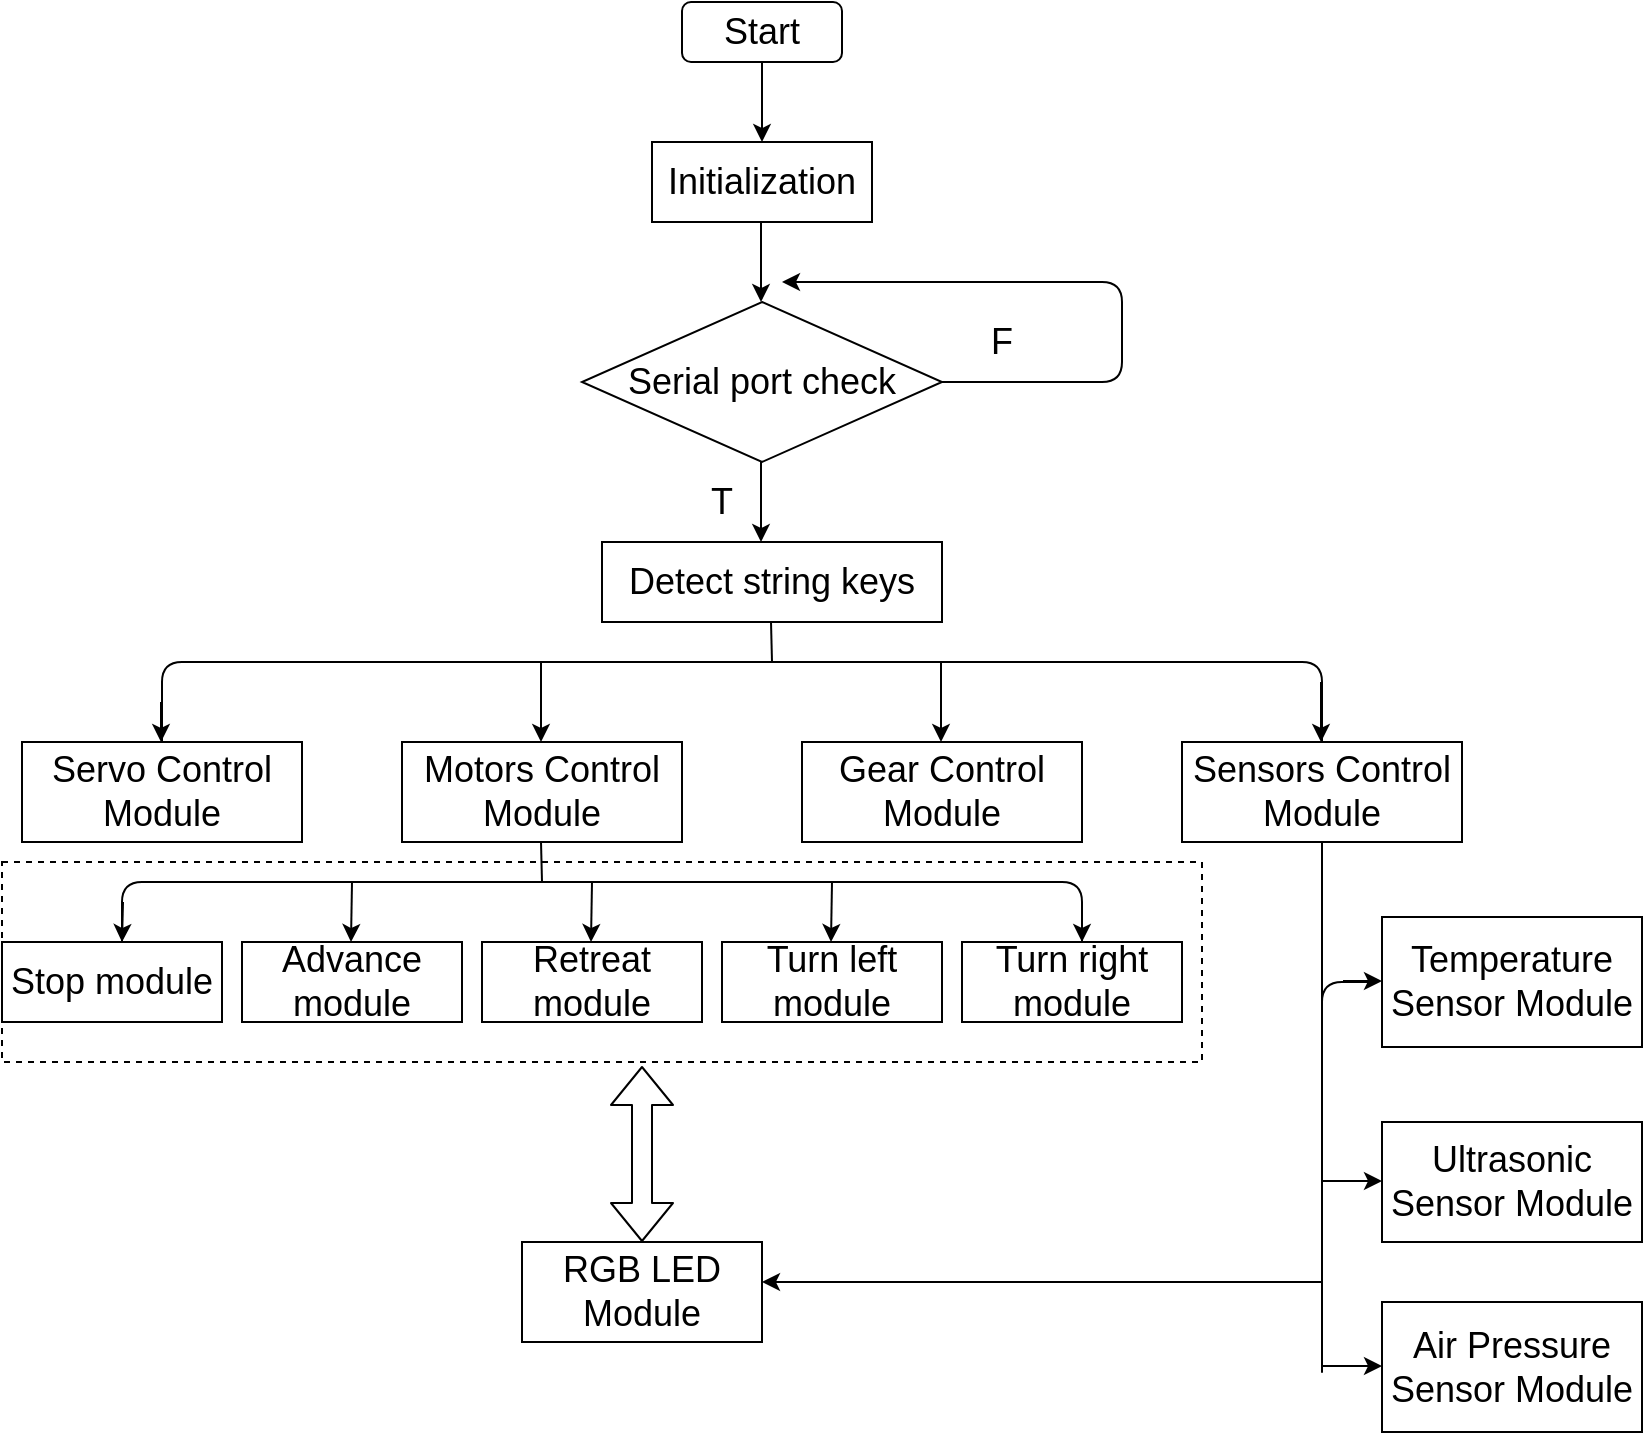 <mxfile version="14.5.10" type="github" pages="3">
  <diagram id="6kjMb8roktwZyk6-E--L" name="Arduino1">
    <mxGraphModel dx="1038" dy="548" grid="1" gridSize="10" guides="1" tooltips="1" connect="1" arrows="1" fold="1" page="1" pageScale="1" pageWidth="827" pageHeight="1169" math="0" shadow="0">
      <root>
        <mxCell id="0" />
        <mxCell id="1" parent="0" />
        <mxCell id="A8p26EcrR63aRMMNaDDZ-66" value="" style="rounded=0;whiteSpace=wrap;html=1;dashed=1;backgroundOutline=0;" parent="1" vertex="1">
          <mxGeometry y="510" width="600" height="100" as="geometry" />
        </mxCell>
        <mxCell id="A8p26EcrR63aRMMNaDDZ-1" value="&lt;font style=&quot;font-size: 18px&quot;&gt;Start&lt;/font&gt;" style="rounded=1;whiteSpace=wrap;html=1;" parent="1" vertex="1">
          <mxGeometry x="340" y="80" width="80" height="30" as="geometry" />
        </mxCell>
        <mxCell id="A8p26EcrR63aRMMNaDDZ-2" value="" style="endArrow=classic;html=1;exitX=0.5;exitY=1;exitDx=0;exitDy=0;" parent="1" source="A8p26EcrR63aRMMNaDDZ-1" edge="1">
          <mxGeometry width="50" height="50" relative="1" as="geometry">
            <mxPoint x="379.5" y="120" as="sourcePoint" />
            <mxPoint x="380" y="150" as="targetPoint" />
          </mxGeometry>
        </mxCell>
        <mxCell id="A8p26EcrR63aRMMNaDDZ-3" value="&lt;font style=&quot;font-size: 18px&quot;&gt;Initialization&lt;/font&gt;" style="rounded=0;whiteSpace=wrap;html=1;" parent="1" vertex="1">
          <mxGeometry x="325" y="150" width="110" height="40" as="geometry" />
        </mxCell>
        <mxCell id="A8p26EcrR63aRMMNaDDZ-6" value="" style="endArrow=classic;html=1;exitX=0.5;exitY=1;exitDx=0;exitDy=0;" parent="1" edge="1">
          <mxGeometry width="50" height="50" relative="1" as="geometry">
            <mxPoint x="379.5" y="190" as="sourcePoint" />
            <mxPoint x="379.5" y="230" as="targetPoint" />
          </mxGeometry>
        </mxCell>
        <mxCell id="A8p26EcrR63aRMMNaDDZ-8" value="&lt;span style=&quot;font-size: 18px&quot;&gt;Serial port check&lt;/span&gt;" style="rhombus;whiteSpace=wrap;html=1;" parent="1" vertex="1">
          <mxGeometry x="290" y="230" width="180" height="80" as="geometry" />
        </mxCell>
        <mxCell id="A8p26EcrR63aRMMNaDDZ-13" value="" style="endArrow=classic;html=1;exitX=0.5;exitY=1;exitDx=0;exitDy=0;" parent="1" edge="1">
          <mxGeometry width="50" height="50" relative="1" as="geometry">
            <mxPoint x="379.5" y="310" as="sourcePoint" />
            <mxPoint x="379.5" y="350" as="targetPoint" />
          </mxGeometry>
        </mxCell>
        <mxCell id="A8p26EcrR63aRMMNaDDZ-15" value="&lt;font style=&quot;font-size: 18px&quot;&gt;T&lt;/font&gt;" style="text;html=1;strokeColor=none;fillColor=none;align=center;verticalAlign=middle;whiteSpace=wrap;rounded=0;" parent="1" vertex="1">
          <mxGeometry x="340" y="320" width="40" height="20" as="geometry" />
        </mxCell>
        <mxCell id="A8p26EcrR63aRMMNaDDZ-17" value="" style="endArrow=none;html=1;" parent="1" edge="1">
          <mxGeometry width="50" height="50" relative="1" as="geometry">
            <mxPoint x="470" y="270" as="sourcePoint" />
            <mxPoint x="530" y="220" as="targetPoint" />
            <Array as="points">
              <mxPoint x="560" y="270" />
              <mxPoint x="560" y="220" />
            </Array>
          </mxGeometry>
        </mxCell>
        <mxCell id="A8p26EcrR63aRMMNaDDZ-18" value="" style="endArrow=classic;html=1;" parent="1" edge="1">
          <mxGeometry width="50" height="50" relative="1" as="geometry">
            <mxPoint x="540" y="220" as="sourcePoint" />
            <mxPoint x="390" y="220" as="targetPoint" />
          </mxGeometry>
        </mxCell>
        <mxCell id="A8p26EcrR63aRMMNaDDZ-20" value="&lt;font style=&quot;font-size: 18px&quot;&gt;F&lt;/font&gt;" style="text;html=1;strokeColor=none;fillColor=none;align=center;verticalAlign=middle;whiteSpace=wrap;rounded=0;" parent="1" vertex="1">
          <mxGeometry x="480" y="240" width="40" height="20" as="geometry" />
        </mxCell>
        <mxCell id="A8p26EcrR63aRMMNaDDZ-21" value="&lt;font style=&quot;font-size: 18px&quot;&gt;Detect string keys&lt;/font&gt;" style="rounded=0;whiteSpace=wrap;html=1;" parent="1" vertex="1">
          <mxGeometry x="300" y="350" width="170" height="40" as="geometry" />
        </mxCell>
        <mxCell id="A8p26EcrR63aRMMNaDDZ-24" value="&lt;font style=&quot;font-size: 18px&quot;&gt;Gear Control Module&lt;/font&gt;" style="rounded=0;whiteSpace=wrap;html=1;" parent="1" vertex="1">
          <mxGeometry x="400" y="450" width="140" height="50" as="geometry" />
        </mxCell>
        <mxCell id="A8p26EcrR63aRMMNaDDZ-25" value="" style="endArrow=none;html=1;" parent="1" edge="1">
          <mxGeometry width="50" height="50" relative="1" as="geometry">
            <mxPoint x="390" y="410" as="sourcePoint" />
            <mxPoint x="80" y="450" as="targetPoint" />
            <Array as="points">
              <mxPoint x="120" y="410" />
              <mxPoint x="80" y="410" />
              <mxPoint x="80" y="430" />
            </Array>
          </mxGeometry>
        </mxCell>
        <mxCell id="A8p26EcrR63aRMMNaDDZ-26" value="" style="endArrow=classic;html=1;" parent="1" edge="1">
          <mxGeometry width="50" height="50" relative="1" as="geometry">
            <mxPoint x="79.5" y="430" as="sourcePoint" />
            <mxPoint x="79.5" y="450" as="targetPoint" />
          </mxGeometry>
        </mxCell>
        <mxCell id="A8p26EcrR63aRMMNaDDZ-27" value="&lt;span style=&quot;font-size: 18px&quot;&gt;Motors Control Module&lt;/span&gt;" style="rounded=0;whiteSpace=wrap;html=1;" parent="1" vertex="1">
          <mxGeometry x="200" y="450" width="140" height="50" as="geometry" />
        </mxCell>
        <mxCell id="A8p26EcrR63aRMMNaDDZ-28" value="" style="endArrow=classic;html=1;entryX=0.5;entryY=0;entryDx=0;entryDy=0;" parent="1" edge="1">
          <mxGeometry width="50" height="50" relative="1" as="geometry">
            <mxPoint x="269.5" y="410" as="sourcePoint" />
            <mxPoint x="269.5" y="450" as="targetPoint" />
          </mxGeometry>
        </mxCell>
        <mxCell id="A8p26EcrR63aRMMNaDDZ-29" value="&lt;font style=&quot;font-size: 18px&quot;&gt;Servo Control Module&lt;/font&gt;" style="rounded=0;whiteSpace=wrap;html=1;" parent="1" vertex="1">
          <mxGeometry x="10" y="450" width="140" height="50" as="geometry" />
        </mxCell>
        <mxCell id="A8p26EcrR63aRMMNaDDZ-30" value="" style="endArrow=none;html=1;" parent="1" edge="1">
          <mxGeometry width="50" height="50" relative="1" as="geometry">
            <mxPoint x="370" y="410" as="sourcePoint" />
            <mxPoint x="660" y="450" as="targetPoint" />
            <Array as="points">
              <mxPoint x="660" y="410" />
              <mxPoint x="660" y="430" />
            </Array>
          </mxGeometry>
        </mxCell>
        <mxCell id="A8p26EcrR63aRMMNaDDZ-31" value="" style="endArrow=classic;html=1;entryX=0.5;entryY=0;entryDx=0;entryDy=0;" parent="1" edge="1">
          <mxGeometry width="50" height="50" relative="1" as="geometry">
            <mxPoint x="659.5" y="420" as="sourcePoint" />
            <mxPoint x="659.5" y="450" as="targetPoint" />
          </mxGeometry>
        </mxCell>
        <mxCell id="A8p26EcrR63aRMMNaDDZ-32" value="&lt;font style=&quot;font-size: 18px&quot;&gt;Sensors Control Module&lt;/font&gt;" style="rounded=0;whiteSpace=wrap;html=1;" parent="1" vertex="1">
          <mxGeometry x="590" y="450" width="140" height="50" as="geometry" />
        </mxCell>
        <mxCell id="A8p26EcrR63aRMMNaDDZ-33" value="" style="endArrow=none;html=1;" parent="1" edge="1">
          <mxGeometry width="50" height="50" relative="1" as="geometry">
            <mxPoint x="385" y="410" as="sourcePoint" />
            <mxPoint x="384.5" y="390" as="targetPoint" />
          </mxGeometry>
        </mxCell>
        <mxCell id="A8p26EcrR63aRMMNaDDZ-34" value="" style="endArrow=classic;html=1;entryX=0.5;entryY=0;entryDx=0;entryDy=0;" parent="1" edge="1">
          <mxGeometry width="50" height="50" relative="1" as="geometry">
            <mxPoint x="469.5" y="410" as="sourcePoint" />
            <mxPoint x="469.5" y="450" as="targetPoint" />
          </mxGeometry>
        </mxCell>
        <mxCell id="A8p26EcrR63aRMMNaDDZ-37" value="" style="endArrow=none;html=1;" parent="1" edge="1">
          <mxGeometry width="50" height="50" relative="1" as="geometry">
            <mxPoint x="270" y="520" as="sourcePoint" />
            <mxPoint x="60" y="550" as="targetPoint" />
            <Array as="points">
              <mxPoint x="100" y="520" />
              <mxPoint x="60" y="520" />
              <mxPoint x="60" y="540" />
            </Array>
          </mxGeometry>
        </mxCell>
        <mxCell id="A8p26EcrR63aRMMNaDDZ-39" value="" style="endArrow=none;html=1;" parent="1" edge="1">
          <mxGeometry width="50" height="50" relative="1" as="geometry">
            <mxPoint x="270" y="520" as="sourcePoint" />
            <mxPoint x="269.5" y="500" as="targetPoint" />
          </mxGeometry>
        </mxCell>
        <mxCell id="A8p26EcrR63aRMMNaDDZ-40" value="&lt;span style=&quot;font-size: 18px&quot;&gt;Stop module&lt;/span&gt;" style="rounded=0;whiteSpace=wrap;html=1;" parent="1" vertex="1">
          <mxGeometry y="550" width="110" height="40" as="geometry" />
        </mxCell>
        <mxCell id="A8p26EcrR63aRMMNaDDZ-41" value="" style="endArrow=classic;html=1;entryX=0.5;entryY=0;entryDx=0;entryDy=0;" parent="1" edge="1">
          <mxGeometry width="50" height="50" relative="1" as="geometry">
            <mxPoint x="60.5" y="530" as="sourcePoint" />
            <mxPoint x="60" y="550" as="targetPoint" />
          </mxGeometry>
        </mxCell>
        <mxCell id="A8p26EcrR63aRMMNaDDZ-42" value="&lt;span style=&quot;font-size: 18px&quot;&gt;Advance module&lt;/span&gt;" style="rounded=0;whiteSpace=wrap;html=1;" parent="1" vertex="1">
          <mxGeometry x="120" y="550" width="110" height="40" as="geometry" />
        </mxCell>
        <mxCell id="A8p26EcrR63aRMMNaDDZ-43" value="&lt;span style=&quot;font-size: 18px&quot;&gt;Retreat module&lt;/span&gt;" style="rounded=0;whiteSpace=wrap;html=1;" parent="1" vertex="1">
          <mxGeometry x="240" y="550" width="110" height="40" as="geometry" />
        </mxCell>
        <mxCell id="A8p26EcrR63aRMMNaDDZ-45" value="&lt;span style=&quot;font-size: 18px&quot;&gt;Turn left module&lt;/span&gt;" style="rounded=0;whiteSpace=wrap;html=1;" parent="1" vertex="1">
          <mxGeometry x="360" y="550" width="110" height="40" as="geometry" />
        </mxCell>
        <mxCell id="A8p26EcrR63aRMMNaDDZ-46" value="&lt;span style=&quot;font-size: 18px&quot;&gt;Turn right module&lt;/span&gt;" style="rounded=0;whiteSpace=wrap;html=1;" parent="1" vertex="1">
          <mxGeometry x="480" y="550" width="110" height="40" as="geometry" />
        </mxCell>
        <mxCell id="A8p26EcrR63aRMMNaDDZ-47" value="" style="endArrow=classic;html=1;entryX=0.5;entryY=0;entryDx=0;entryDy=0;" parent="1" edge="1">
          <mxGeometry width="50" height="50" relative="1" as="geometry">
            <mxPoint x="175" y="520" as="sourcePoint" />
            <mxPoint x="174.5" y="550" as="targetPoint" />
          </mxGeometry>
        </mxCell>
        <mxCell id="A8p26EcrR63aRMMNaDDZ-49" value="" style="endArrow=none;html=1;" parent="1" edge="1">
          <mxGeometry width="50" height="50" relative="1" as="geometry">
            <mxPoint x="250" y="520" as="sourcePoint" />
            <mxPoint x="540" y="550" as="targetPoint" />
            <Array as="points">
              <mxPoint x="540" y="520" />
              <mxPoint x="540" y="540" />
            </Array>
          </mxGeometry>
        </mxCell>
        <mxCell id="A8p26EcrR63aRMMNaDDZ-51" value="" style="endArrow=classic;html=1;entryX=0.5;entryY=0;entryDx=0;entryDy=0;" parent="1" edge="1">
          <mxGeometry width="50" height="50" relative="1" as="geometry">
            <mxPoint x="540" y="530" as="sourcePoint" />
            <mxPoint x="540" y="550" as="targetPoint" />
          </mxGeometry>
        </mxCell>
        <mxCell id="A8p26EcrR63aRMMNaDDZ-52" value="" style="endArrow=classic;html=1;entryX=0.5;entryY=0;entryDx=0;entryDy=0;" parent="1" edge="1">
          <mxGeometry width="50" height="50" relative="1" as="geometry">
            <mxPoint x="295" y="520" as="sourcePoint" />
            <mxPoint x="294.5" y="550" as="targetPoint" />
          </mxGeometry>
        </mxCell>
        <mxCell id="A8p26EcrR63aRMMNaDDZ-54" value="" style="endArrow=classic;html=1;entryX=0.5;entryY=0;entryDx=0;entryDy=0;" parent="1" edge="1">
          <mxGeometry width="50" height="50" relative="1" as="geometry">
            <mxPoint x="415" y="520" as="sourcePoint" />
            <mxPoint x="414.5" y="550" as="targetPoint" />
          </mxGeometry>
        </mxCell>
        <mxCell id="A8p26EcrR63aRMMNaDDZ-55" value="&lt;span style=&quot;font-size: 18px&quot;&gt;Temperature Sensor Module&lt;/span&gt;" style="rounded=0;whiteSpace=wrap;html=1;" parent="1" vertex="1">
          <mxGeometry x="690" y="537.5" width="130" height="65" as="geometry" />
        </mxCell>
        <mxCell id="A8p26EcrR63aRMMNaDDZ-56" value="" style="endArrow=none;html=1;" parent="1" edge="1">
          <mxGeometry width="50" height="50" relative="1" as="geometry">
            <mxPoint x="660" y="500" as="sourcePoint" />
            <mxPoint x="680" y="570" as="targetPoint" />
            <Array as="points">
              <mxPoint x="660" y="770" />
              <mxPoint x="660" y="630" />
              <mxPoint x="660" y="570" />
              <mxPoint x="690" y="570" />
              <mxPoint x="670" y="570" />
            </Array>
          </mxGeometry>
        </mxCell>
        <mxCell id="A8p26EcrR63aRMMNaDDZ-59" value="" style="endArrow=classic;html=1;" parent="1" edge="1">
          <mxGeometry width="50" height="50" relative="1" as="geometry">
            <mxPoint x="670.5" y="569.5" as="sourcePoint" />
            <mxPoint x="690" y="569.5" as="targetPoint" />
          </mxGeometry>
        </mxCell>
        <mxCell id="A8p26EcrR63aRMMNaDDZ-60" value="" style="endArrow=classic;html=1;" parent="1" edge="1">
          <mxGeometry width="50" height="50" relative="1" as="geometry">
            <mxPoint x="660" y="669.5" as="sourcePoint" />
            <mxPoint x="690" y="669.5" as="targetPoint" />
          </mxGeometry>
        </mxCell>
        <mxCell id="A8p26EcrR63aRMMNaDDZ-61" value="&lt;span style=&quot;font-size: 18px&quot;&gt;Ultrasonic Sensor Module&lt;/span&gt;" style="rounded=0;whiteSpace=wrap;html=1;" parent="1" vertex="1">
          <mxGeometry x="690" y="640" width="130" height="60" as="geometry" />
        </mxCell>
        <mxCell id="A8p26EcrR63aRMMNaDDZ-62" value="&lt;span style=&quot;font-size: 18px&quot;&gt;Air Pressure Sensor Module&lt;/span&gt;" style="rounded=0;whiteSpace=wrap;html=1;" parent="1" vertex="1">
          <mxGeometry x="690" y="730" width="130" height="65" as="geometry" />
        </mxCell>
        <mxCell id="A8p26EcrR63aRMMNaDDZ-63" value="" style="endArrow=classic;html=1;" parent="1" edge="1">
          <mxGeometry width="50" height="50" relative="1" as="geometry">
            <mxPoint x="660" y="762" as="sourcePoint" />
            <mxPoint x="690" y="762" as="targetPoint" />
          </mxGeometry>
        </mxCell>
        <mxCell id="A8p26EcrR63aRMMNaDDZ-64" value="" style="endArrow=classic;html=1;" parent="1" edge="1">
          <mxGeometry width="50" height="50" relative="1" as="geometry">
            <mxPoint x="660" y="720" as="sourcePoint" />
            <mxPoint x="380" y="720" as="targetPoint" />
          </mxGeometry>
        </mxCell>
        <mxCell id="A8p26EcrR63aRMMNaDDZ-65" value="&lt;span style=&quot;font-size: 18px&quot;&gt;RGB LED Module&lt;/span&gt;" style="rounded=0;whiteSpace=wrap;html=1;" parent="1" vertex="1">
          <mxGeometry x="260" y="700" width="120" height="50" as="geometry" />
        </mxCell>
        <mxCell id="A8p26EcrR63aRMMNaDDZ-68" value="" style="shape=flexArrow;endArrow=classic;startArrow=classic;html=1;exitX=0.5;exitY=0;exitDx=0;exitDy=0;" parent="1" source="A8p26EcrR63aRMMNaDDZ-65" edge="1">
          <mxGeometry width="50" height="50" relative="1" as="geometry">
            <mxPoint x="319.5" y="680" as="sourcePoint" />
            <mxPoint x="320" y="612" as="targetPoint" />
          </mxGeometry>
        </mxCell>
      </root>
    </mxGraphModel>
  </diagram>
  <diagram id="t-ZkdWGAtaLmr9DcvYFg" name="Arduino2">
    <mxGraphModel dx="1038" dy="548" grid="1" gridSize="10" guides="1" tooltips="1" connect="1" arrows="1" fold="1" page="1" pageScale="1" pageWidth="827" pageHeight="1169" math="0" shadow="0">
      <root>
        <mxCell id="3Fs6DEe1GGpeCKBilyt_-0" />
        <mxCell id="3Fs6DEe1GGpeCKBilyt_-1" parent="3Fs6DEe1GGpeCKBilyt_-0" />
        <mxCell id="ANSA-z6g4CT9nZwf1jDd-65" value="" style="rounded=0;whiteSpace=wrap;html=1;dashed=1;" parent="3Fs6DEe1GGpeCKBilyt_-1" vertex="1">
          <mxGeometry x="30" y="60" width="780" height="860" as="geometry" />
        </mxCell>
        <mxCell id="ANSA-z6g4CT9nZwf1jDd-0" value="&lt;font style=&quot;font-size: 18px&quot;&gt;Start&lt;/font&gt;" style="rounded=1;whiteSpace=wrap;html=1;" parent="3Fs6DEe1GGpeCKBilyt_-1" vertex="1">
          <mxGeometry x="562.5" y="90" width="80" height="30" as="geometry" />
        </mxCell>
        <mxCell id="ANSA-z6g4CT9nZwf1jDd-1" value="" style="endArrow=classic;html=1;exitX=0.5;exitY=1;exitDx=0;exitDy=0;" parent="3Fs6DEe1GGpeCKBilyt_-1" source="ANSA-z6g4CT9nZwf1jDd-0" edge="1">
          <mxGeometry width="50" height="50" relative="1" as="geometry">
            <mxPoint x="602" y="130" as="sourcePoint" />
            <mxPoint x="602.5" y="160" as="targetPoint" />
          </mxGeometry>
        </mxCell>
        <mxCell id="ANSA-z6g4CT9nZwf1jDd-2" value="&lt;font style=&quot;font-size: 18px&quot;&gt;Initialize camera&lt;/font&gt;" style="rounded=0;whiteSpace=wrap;html=1;" parent="3Fs6DEe1GGpeCKBilyt_-1" vertex="1">
          <mxGeometry x="530" y="240" width="145" height="40" as="geometry" />
        </mxCell>
        <mxCell id="ANSA-z6g4CT9nZwf1jDd-3" value="" style="endArrow=classic;html=1;exitX=0.5;exitY=1;exitDx=0;exitDy=0;" parent="3Fs6DEe1GGpeCKBilyt_-1" edge="1">
          <mxGeometry width="50" height="50" relative="1" as="geometry">
            <mxPoint x="602" y="200" as="sourcePoint" />
            <mxPoint x="602" y="240" as="targetPoint" />
          </mxGeometry>
        </mxCell>
        <mxCell id="ANSA-z6g4CT9nZwf1jDd-5" value="" style="endArrow=classic;html=1;exitX=0.5;exitY=1;exitDx=0;exitDy=0;" parent="3Fs6DEe1GGpeCKBilyt_-1" edge="1">
          <mxGeometry width="50" height="50" relative="1" as="geometry">
            <mxPoint x="602.5" y="280" as="sourcePoint" />
            <mxPoint x="602.5" y="320" as="targetPoint" />
          </mxGeometry>
        </mxCell>
        <mxCell id="ANSA-z6g4CT9nZwf1jDd-6" value="&lt;font style=&quot;font-size: 18px&quot;&gt;T&lt;/font&gt;" style="text;html=1;strokeColor=none;fillColor=none;align=center;verticalAlign=middle;whiteSpace=wrap;rounded=0;" parent="3Fs6DEe1GGpeCKBilyt_-1" vertex="1">
          <mxGeometry x="562.5" y="480" width="40" height="20" as="geometry" />
        </mxCell>
        <mxCell id="ANSA-z6g4CT9nZwf1jDd-58" style="edgeStyle=orthogonalEdgeStyle;rounded=0;orthogonalLoop=1;jettySize=auto;html=1;entryX=0.5;entryY=0;entryDx=0;entryDy=0;" parent="3Fs6DEe1GGpeCKBilyt_-1" source="ANSA-z6g4CT9nZwf1jDd-10" target="ANSA-z6g4CT9nZwf1jDd-42" edge="1">
          <mxGeometry relative="1" as="geometry">
            <mxPoint x="607.5" y="710" as="targetPoint" />
          </mxGeometry>
        </mxCell>
        <mxCell id="ANSA-z6g4CT9nZwf1jDd-10" value="&lt;font style=&quot;font-size: 18px&quot;&gt;Start camera service function&lt;/font&gt;" style="rounded=0;whiteSpace=wrap;html=1;" parent="3Fs6DEe1GGpeCKBilyt_-1" vertex="1">
          <mxGeometry x="537.5" y="629.38" width="140" height="48.75" as="geometry" />
        </mxCell>
        <mxCell id="ANSA-z6g4CT9nZwf1jDd-11" value="&lt;font style=&quot;font-size: 18px&quot;&gt;Select framsize&lt;/font&gt;" style="rounded=0;whiteSpace=wrap;html=1;" parent="3Fs6DEe1GGpeCKBilyt_-1" vertex="1">
          <mxGeometry x="532.5" y="320" width="140" height="40" as="geometry" />
        </mxCell>
        <mxCell id="ANSA-z6g4CT9nZwf1jDd-25" style="edgeStyle=orthogonalEdgeStyle;rounded=0;orthogonalLoop=1;jettySize=auto;html=1;" parent="3Fs6DEe1GGpeCKBilyt_-1" source="ANSA-z6g4CT9nZwf1jDd-12" edge="1">
          <mxGeometry relative="1" as="geometry">
            <mxPoint x="432.5" y="435" as="targetPoint" />
          </mxGeometry>
        </mxCell>
        <mxCell id="ANSA-z6g4CT9nZwf1jDd-12" value="&lt;font style=&quot;font-size: 18px&quot;&gt;Support PSRAM?&lt;/font&gt;" style="rhombus;whiteSpace=wrap;html=1;" parent="3Fs6DEe1GGpeCKBilyt_-1" vertex="1">
          <mxGeometry x="495" y="400" width="217.5" height="70" as="geometry" />
        </mxCell>
        <mxCell id="ANSA-z6g4CT9nZwf1jDd-56" value="" style="edgeStyle=orthogonalEdgeStyle;rounded=0;orthogonalLoop=1;jettySize=auto;html=1;" parent="3Fs6DEe1GGpeCKBilyt_-1" source="ANSA-z6g4CT9nZwf1jDd-14" target="ANSA-z6g4CT9nZwf1jDd-17" edge="1">
          <mxGeometry relative="1" as="geometry" />
        </mxCell>
        <mxCell id="ANSA-z6g4CT9nZwf1jDd-14" value="&lt;font style=&quot;font-size: 16px&quot;&gt;Resolution (1600 x 1200)&lt;/font&gt;" style="rounded=0;whiteSpace=wrap;html=1;" parent="3Fs6DEe1GGpeCKBilyt_-1" vertex="1">
          <mxGeometry x="537.5" y="520" width="130" height="45" as="geometry" />
        </mxCell>
        <mxCell id="ANSA-z6g4CT9nZwf1jDd-28" style="edgeStyle=orthogonalEdgeStyle;rounded=0;orthogonalLoop=1;jettySize=auto;html=1;entryX=0.5;entryY=0;entryDx=0;entryDy=0;" parent="3Fs6DEe1GGpeCKBilyt_-1" target="ANSA-z6g4CT9nZwf1jDd-17" edge="1">
          <mxGeometry relative="1" as="geometry">
            <mxPoint x="367.5" y="460" as="sourcePoint" />
          </mxGeometry>
        </mxCell>
        <mxCell id="ANSA-z6g4CT9nZwf1jDd-15" value="&lt;font style=&quot;font-size: 16px&quot;&gt;Resolution (800 x 600)&lt;/font&gt;" style="rounded=0;whiteSpace=wrap;html=1;" parent="3Fs6DEe1GGpeCKBilyt_-1" vertex="1">
          <mxGeometry x="302.5" y="415" width="130" height="45" as="geometry" />
        </mxCell>
        <mxCell id="ANSA-z6g4CT9nZwf1jDd-16" value="&lt;font style=&quot;font-size: 18px&quot;&gt;Store configuration parameters&lt;/font&gt;" style="rounded=0;whiteSpace=wrap;html=1;" parent="3Fs6DEe1GGpeCKBilyt_-1" vertex="1">
          <mxGeometry x="467.5" y="160" width="270" height="40" as="geometry" />
        </mxCell>
        <mxCell id="ANSA-z6g4CT9nZwf1jDd-55" value="" style="edgeStyle=orthogonalEdgeStyle;rounded=0;orthogonalLoop=1;jettySize=auto;html=1;" parent="3Fs6DEe1GGpeCKBilyt_-1" source="ANSA-z6g4CT9nZwf1jDd-17" target="ANSA-z6g4CT9nZwf1jDd-20" edge="1">
          <mxGeometry relative="1" as="geometry" />
        </mxCell>
        <mxCell id="ANSA-z6g4CT9nZwf1jDd-17" value="&lt;font style=&quot;font-size: 18px&quot;&gt;WIFI connected?&lt;/font&gt;" style="rhombus;whiteSpace=wrap;html=1;" parent="3Fs6DEe1GGpeCKBilyt_-1" vertex="1">
          <mxGeometry x="260" y="507.5" width="215" height="70" as="geometry" />
        </mxCell>
        <mxCell id="ANSA-z6g4CT9nZwf1jDd-57" value="" style="edgeStyle=orthogonalEdgeStyle;rounded=0;orthogonalLoop=1;jettySize=auto;html=1;" parent="3Fs6DEe1GGpeCKBilyt_-1" source="ANSA-z6g4CT9nZwf1jDd-18" target="ANSA-z6g4CT9nZwf1jDd-10" edge="1">
          <mxGeometry relative="1" as="geometry" />
        </mxCell>
        <mxCell id="ANSA-z6g4CT9nZwf1jDd-18" value="&lt;font style=&quot;font-size: 18px&quot;&gt;Print URL address&lt;/font&gt;" style="rounded=0;whiteSpace=wrap;html=1;" parent="3Fs6DEe1GGpeCKBilyt_-1" vertex="1">
          <mxGeometry x="297.5" y="627.5" width="140" height="52.5" as="geometry" />
        </mxCell>
        <mxCell id="ANSA-z6g4CT9nZwf1jDd-64" style="edgeStyle=orthogonalEdgeStyle;rounded=0;orthogonalLoop=1;jettySize=auto;html=1;" parent="3Fs6DEe1GGpeCKBilyt_-1" source="ANSA-z6g4CT9nZwf1jDd-20" edge="1">
          <mxGeometry relative="1" as="geometry">
            <mxPoint x="360" y="480" as="targetPoint" />
            <Array as="points">
              <mxPoint x="140" y="480" />
            </Array>
          </mxGeometry>
        </mxCell>
        <mxCell id="ANSA-z6g4CT9nZwf1jDd-20" value="&lt;font style=&quot;font-size: 18px&quot;&gt;Check RES&amp;nbsp;&lt;/font&gt;&lt;span style=&quot;font-size: 18px&quot;&gt;function&lt;/span&gt;" style="rounded=0;whiteSpace=wrap;html=1;" parent="3Fs6DEe1GGpeCKBilyt_-1" vertex="1">
          <mxGeometry x="80" y="518.75" width="120" height="47.5" as="geometry" />
        </mxCell>
        <mxCell id="ANSA-z6g4CT9nZwf1jDd-22" value="" style="endArrow=classic;html=1;exitX=0.5;exitY=1;exitDx=0;exitDy=0;" parent="3Fs6DEe1GGpeCKBilyt_-1" edge="1">
          <mxGeometry width="50" height="50" relative="1" as="geometry">
            <mxPoint x="601.5" y="360" as="sourcePoint" />
            <mxPoint x="601.5" y="400" as="targetPoint" />
          </mxGeometry>
        </mxCell>
        <mxCell id="ANSA-z6g4CT9nZwf1jDd-23" value="" style="endArrow=classic;html=1;exitX=0.5;exitY=1;exitDx=0;exitDy=0;entryX=0.5;entryY=0;entryDx=0;entryDy=0;" parent="3Fs6DEe1GGpeCKBilyt_-1" target="ANSA-z6g4CT9nZwf1jDd-14" edge="1">
          <mxGeometry width="50" height="50" relative="1" as="geometry">
            <mxPoint x="602" y="470" as="sourcePoint" />
            <mxPoint x="602" y="510" as="targetPoint" />
          </mxGeometry>
        </mxCell>
        <mxCell id="ANSA-z6g4CT9nZwf1jDd-27" value="&lt;span style=&quot;font-size: 18px&quot;&gt;F&lt;/span&gt;" style="text;html=1;strokeColor=none;fillColor=none;align=center;verticalAlign=middle;whiteSpace=wrap;rounded=0;" parent="3Fs6DEe1GGpeCKBilyt_-1" vertex="1">
          <mxGeometry x="452.5" y="410" width="40" height="20" as="geometry" />
        </mxCell>
        <mxCell id="ANSA-z6g4CT9nZwf1jDd-30" style="edgeStyle=orthogonalEdgeStyle;rounded=0;orthogonalLoop=1;jettySize=auto;html=1;entryX=0.5;entryY=0;entryDx=0;entryDy=0;" parent="3Fs6DEe1GGpeCKBilyt_-1" edge="1">
          <mxGeometry relative="1" as="geometry">
            <mxPoint x="367" y="577.5" as="sourcePoint" />
            <mxPoint x="367" y="625" as="targetPoint" />
          </mxGeometry>
        </mxCell>
        <mxCell id="ANSA-z6g4CT9nZwf1jDd-32" value="&lt;font style=&quot;font-size: 18px&quot;&gt;T&lt;/font&gt;" style="text;html=1;strokeColor=none;fillColor=none;align=center;verticalAlign=middle;whiteSpace=wrap;rounded=0;" parent="3Fs6DEe1GGpeCKBilyt_-1" vertex="1">
          <mxGeometry x="372.5" y="590" width="40" height="20" as="geometry" />
        </mxCell>
        <mxCell id="ANSA-z6g4CT9nZwf1jDd-34" value="&lt;font style=&quot;font-size: 18px&quot;&gt;F&lt;/font&gt;" style="text;html=1;strokeColor=none;fillColor=none;align=center;verticalAlign=middle;whiteSpace=wrap;rounded=0;" parent="3Fs6DEe1GGpeCKBilyt_-1" vertex="1">
          <mxGeometry x="220" y="507.5" width="40" height="20" as="geometry" />
        </mxCell>
        <mxCell id="ANSA-z6g4CT9nZwf1jDd-60" style="edgeStyle=orthogonalEdgeStyle;rounded=0;orthogonalLoop=1;jettySize=auto;html=1;" parent="3Fs6DEe1GGpeCKBilyt_-1" source="ANSA-z6g4CT9nZwf1jDd-36" edge="1">
          <mxGeometry relative="1" as="geometry">
            <mxPoint x="440" y="852.5" as="targetPoint" />
          </mxGeometry>
        </mxCell>
        <mxCell id="ANSA-z6g4CT9nZwf1jDd-36" value="&lt;font style=&quot;font-size: 18px&quot;&gt;Store images in buffer&lt;/font&gt;" style="rounded=0;whiteSpace=wrap;html=1;" parent="3Fs6DEe1GGpeCKBilyt_-1" vertex="1">
          <mxGeometry x="540" y="830" width="135" height="45" as="geometry" />
        </mxCell>
        <mxCell id="ANSA-z6g4CT9nZwf1jDd-50" value="" style="edgeStyle=orthogonalEdgeStyle;rounded=0;orthogonalLoop=1;jettySize=auto;html=1;" parent="3Fs6DEe1GGpeCKBilyt_-1" source="ANSA-z6g4CT9nZwf1jDd-42" target="ANSA-z6g4CT9nZwf1jDd-36" edge="1">
          <mxGeometry relative="1" as="geometry" />
        </mxCell>
        <mxCell id="ANSA-z6g4CT9nZwf1jDd-42" value="&lt;font style=&quot;font-size: 18px&quot;&gt;Images conversion function&lt;/font&gt;" style="rounded=0;whiteSpace=wrap;html=1;" parent="3Fs6DEe1GGpeCKBilyt_-1" vertex="1">
          <mxGeometry x="527.5" y="730" width="160" height="50" as="geometry" />
        </mxCell>
        <mxCell id="ANSA-z6g4CT9nZwf1jDd-44" style="edgeStyle=orthogonalEdgeStyle;rounded=0;orthogonalLoop=1;jettySize=auto;html=1;exitX=0.5;exitY=1;exitDx=0;exitDy=0;" parent="3Fs6DEe1GGpeCKBilyt_-1" source="ANSA-z6g4CT9nZwf1jDd-10" target="ANSA-z6g4CT9nZwf1jDd-10" edge="1">
          <mxGeometry relative="1" as="geometry" />
        </mxCell>
        <mxCell id="ANSA-z6g4CT9nZwf1jDd-59" value="&lt;font style=&quot;font-size: 18px&quot;&gt;Show video stream&lt;/font&gt;" style="rounded=0;whiteSpace=wrap;html=1;" parent="3Fs6DEe1GGpeCKBilyt_-1" vertex="1">
          <mxGeometry x="297.5" y="830" width="135" height="45" as="geometry" />
        </mxCell>
        <mxCell id="ANSA-z6g4CT9nZwf1jDd-62" value="" style="shape=flexArrow;endArrow=classic;html=1;" parent="3Fs6DEe1GGpeCKBilyt_-1" edge="1">
          <mxGeometry width="50" height="50" relative="1" as="geometry">
            <mxPoint x="364.5" y="690" as="sourcePoint" />
            <mxPoint x="365" y="820" as="targetPoint" />
          </mxGeometry>
        </mxCell>
        <mxCell id="ANSA-z6g4CT9nZwf1jDd-63" value="&lt;font style=&quot;font-size: 18px&quot;&gt;Enter URL in Web&lt;/font&gt;" style="text;html=1;strokeColor=none;fillColor=none;align=center;verticalAlign=middle;whiteSpace=wrap;rounded=0;" parent="3Fs6DEe1GGpeCKBilyt_-1" vertex="1">
          <mxGeometry x="190" y="740" width="172" height="20" as="geometry" />
        </mxCell>
      </root>
    </mxGraphModel>
  </diagram>
  <diagram id="2DA6T9uy-YNOM1P2Oq73" name="LabVIEW">
    <mxGraphModel dx="1038" dy="1717" grid="1" gridSize="10" guides="1" tooltips="1" connect="1" arrows="1" fold="1" page="1" pageScale="1" pageWidth="827" pageHeight="1169" math="0" shadow="0">
      <root>
        <mxCell id="In093FkzpAvZpDHZ425r-0" />
        <mxCell id="In093FkzpAvZpDHZ425r-1" parent="In093FkzpAvZpDHZ425r-0" />
        <mxCell id="Qt4l73ueCUPwEi164tzI-40" value="" style="rounded=0;whiteSpace=wrap;html=1;dashed=1;" vertex="1" parent="In093FkzpAvZpDHZ425r-1">
          <mxGeometry x="50" y="-40" width="740" height="1060" as="geometry" />
        </mxCell>
        <mxCell id="eYgoCSKAsLUO3uby3CH6-0" value="&lt;font style=&quot;font-size: 18px&quot;&gt;Start&lt;/font&gt;" style="rounded=1;whiteSpace=wrap;html=1;" vertex="1" parent="In093FkzpAvZpDHZ425r-1">
          <mxGeometry x="370" y="60" width="80" height="30" as="geometry" />
        </mxCell>
        <mxCell id="eYgoCSKAsLUO3uby3CH6-1" value="" style="endArrow=classic;html=1;exitX=0.5;exitY=1;exitDx=0;exitDy=0;" edge="1" parent="In093FkzpAvZpDHZ425r-1" source="eYgoCSKAsLUO3uby3CH6-0">
          <mxGeometry width="50" height="50" relative="1" as="geometry">
            <mxPoint x="409.5" y="100" as="sourcePoint" />
            <mxPoint x="410" y="130" as="targetPoint" />
          </mxGeometry>
        </mxCell>
        <mxCell id="eYgoCSKAsLUO3uby3CH6-2" value="&lt;span style=&quot;font-size: 18px&quot;&gt;Voice Recognition Module&lt;/span&gt;" style="rounded=0;whiteSpace=wrap;html=1;" vertex="1" parent="In093FkzpAvZpDHZ425r-1">
          <mxGeometry x="334" y="130" width="156" height="50" as="geometry" />
        </mxCell>
        <mxCell id="eYgoCSKAsLUO3uby3CH6-3" value="" style="endArrow=classic;html=1;exitX=0.5;exitY=1;exitDx=0;exitDy=0;" edge="1" parent="In093FkzpAvZpDHZ425r-1">
          <mxGeometry width="50" height="50" relative="1" as="geometry">
            <mxPoint x="410" y="180" as="sourcePoint" />
            <mxPoint x="410" y="220" as="targetPoint" />
          </mxGeometry>
        </mxCell>
        <mxCell id="eYgoCSKAsLUO3uby3CH6-13" value="" style="edgeStyle=orthogonalEdgeStyle;rounded=0;orthogonalLoop=1;jettySize=auto;html=1;" edge="1" parent="In093FkzpAvZpDHZ425r-1" source="eYgoCSKAsLUO3uby3CH6-4" target="eYgoCSKAsLUO3uby3CH6-12">
          <mxGeometry relative="1" as="geometry" />
        </mxCell>
        <mxCell id="eYgoCSKAsLUO3uby3CH6-4" value="&lt;span style=&quot;font-size: 18px&quot;&gt;Voice matched ?&lt;/span&gt;" style="rhombus;whiteSpace=wrap;html=1;" vertex="1" parent="In093FkzpAvZpDHZ425r-1">
          <mxGeometry x="320" y="220" width="180" height="80" as="geometry" />
        </mxCell>
        <mxCell id="eYgoCSKAsLUO3uby3CH6-5" value="" style="endArrow=classic;html=1;exitX=0.5;exitY=1;exitDx=0;exitDy=0;" edge="1" parent="In093FkzpAvZpDHZ425r-1">
          <mxGeometry width="50" height="50" relative="1" as="geometry">
            <mxPoint x="409.5" y="300" as="sourcePoint" />
            <mxPoint x="409.5" y="340" as="targetPoint" />
          </mxGeometry>
        </mxCell>
        <mxCell id="eYgoCSKAsLUO3uby3CH6-6" value="&lt;font style=&quot;font-size: 18px&quot;&gt;T&lt;/font&gt;" style="text;html=1;strokeColor=none;fillColor=none;align=center;verticalAlign=middle;whiteSpace=wrap;rounded=0;" vertex="1" parent="In093FkzpAvZpDHZ425r-1">
          <mxGeometry x="370" y="310" width="40" height="20" as="geometry" />
        </mxCell>
        <mxCell id="eYgoCSKAsLUO3uby3CH6-9" value="&lt;font style=&quot;font-size: 18px&quot;&gt;F&lt;/font&gt;" style="text;html=1;strokeColor=none;fillColor=none;align=center;verticalAlign=middle;whiteSpace=wrap;rounded=0;" vertex="1" parent="In093FkzpAvZpDHZ425r-1">
          <mxGeometry x="510" y="230" width="40" height="20" as="geometry" />
        </mxCell>
        <mxCell id="Qt4l73ueCUPwEi164tzI-5" style="edgeStyle=orthogonalEdgeStyle;rounded=0;orthogonalLoop=1;jettySize=auto;html=1;entryX=0.5;entryY=0;entryDx=0;entryDy=0;" edge="1" parent="In093FkzpAvZpDHZ425r-1" source="eYgoCSKAsLUO3uby3CH6-10" target="Qt4l73ueCUPwEi164tzI-1">
          <mxGeometry relative="1" as="geometry">
            <mxPoint x="410" y="410" as="targetPoint" />
          </mxGeometry>
        </mxCell>
        <mxCell id="Qt4l73ueCUPwEi164tzI-6" style="edgeStyle=orthogonalEdgeStyle;rounded=0;orthogonalLoop=1;jettySize=auto;html=1;" edge="1" parent="In093FkzpAvZpDHZ425r-1" source="eYgoCSKAsLUO3uby3CH6-10" target="Qt4l73ueCUPwEi164tzI-0">
          <mxGeometry relative="1" as="geometry" />
        </mxCell>
        <mxCell id="Qt4l73ueCUPwEi164tzI-7" style="edgeStyle=orthogonalEdgeStyle;rounded=0;orthogonalLoop=1;jettySize=auto;html=1;entryX=0.5;entryY=0;entryDx=0;entryDy=0;" edge="1" parent="In093FkzpAvZpDHZ425r-1" source="eYgoCSKAsLUO3uby3CH6-10" target="Qt4l73ueCUPwEi164tzI-2">
          <mxGeometry relative="1" as="geometry" />
        </mxCell>
        <mxCell id="eYgoCSKAsLUO3uby3CH6-10" value="&lt;span style=&quot;font-size: 18px&quot;&gt;Initialization&lt;/span&gt;" style="rounded=0;whiteSpace=wrap;html=1;" vertex="1" parent="In093FkzpAvZpDHZ425r-1">
          <mxGeometry x="340" y="340" width="140" height="40" as="geometry" />
        </mxCell>
        <mxCell id="eYgoCSKAsLUO3uby3CH6-12" value="&lt;span style=&quot;font-size: 18px&quot;&gt;&amp;nbsp;break&lt;/span&gt;" style="rounded=0;whiteSpace=wrap;html=1;" vertex="1" parent="In093FkzpAvZpDHZ425r-1">
          <mxGeometry x="570" y="240" width="80" height="40" as="geometry" />
        </mxCell>
        <mxCell id="Qt4l73ueCUPwEi164tzI-0" value="&lt;span style=&quot;font-size: 18px&quot;&gt;Movement Control Module&lt;/span&gt;" style="rounded=0;whiteSpace=wrap;html=1;" vertex="1" parent="In093FkzpAvZpDHZ425r-1">
          <mxGeometry x="110" y="430" width="140" height="50" as="geometry" />
        </mxCell>
        <mxCell id="Qt4l73ueCUPwEi164tzI-1" value="&lt;font style=&quot;font-size: 18px&quot;&gt;Sensors Control and Data Storage Module&lt;/font&gt;" style="rounded=0;whiteSpace=wrap;html=1;" vertex="1" parent="In093FkzpAvZpDHZ425r-1">
          <mxGeometry x="320" y="430" width="180" height="50" as="geometry" />
        </mxCell>
        <mxCell id="Qt4l73ueCUPwEi164tzI-2" value="&lt;span style=&quot;font-size: 18px&quot;&gt;Camera and Video Storage Module&lt;/span&gt;" style="rounded=0;whiteSpace=wrap;html=1;" vertex="1" parent="In093FkzpAvZpDHZ425r-1">
          <mxGeometry x="570" y="430" width="170" height="50" as="geometry" />
        </mxCell>
        <mxCell id="Qt4l73ueCUPwEi164tzI-12" style="edgeStyle=orthogonalEdgeStyle;rounded=0;orthogonalLoop=1;jettySize=auto;html=1;entryX=0.5;entryY=0;entryDx=0;entryDy=0;" edge="1" parent="In093FkzpAvZpDHZ425r-1" source="Qt4l73ueCUPwEi164tzI-8" target="Qt4l73ueCUPwEi164tzI-11">
          <mxGeometry relative="1" as="geometry" />
        </mxCell>
        <mxCell id="Qt4l73ueCUPwEi164tzI-8" value="&lt;span style=&quot;font-size: 18px&quot;&gt;Check keyboards&lt;/span&gt;" style="rounded=0;whiteSpace=wrap;html=1;" vertex="1" parent="In093FkzpAvZpDHZ425r-1">
          <mxGeometry x="110" y="585" width="140" height="50" as="geometry" />
        </mxCell>
        <mxCell id="Qt4l73ueCUPwEi164tzI-15" value="" style="edgeStyle=orthogonalEdgeStyle;rounded=0;orthogonalLoop=1;jettySize=auto;html=1;" edge="1" parent="In093FkzpAvZpDHZ425r-1" source="Qt4l73ueCUPwEi164tzI-11" target="Qt4l73ueCUPwEi164tzI-14">
          <mxGeometry relative="1" as="geometry" />
        </mxCell>
        <mxCell id="Qt4l73ueCUPwEi164tzI-11" value="&lt;span style=&quot;font-size: 18px&quot;&gt;Strings conversion&lt;/span&gt;" style="rounded=0;whiteSpace=wrap;html=1;" vertex="1" parent="In093FkzpAvZpDHZ425r-1">
          <mxGeometry x="110" y="685" width="140" height="50" as="geometry" />
        </mxCell>
        <mxCell id="Qt4l73ueCUPwEi164tzI-13" value="" style="shape=flexArrow;endArrow=classic;startArrow=classic;html=1;" edge="1" parent="In093FkzpAvZpDHZ425r-1">
          <mxGeometry width="50" height="50" relative="1" as="geometry">
            <mxPoint x="179.5" y="570" as="sourcePoint" />
            <mxPoint x="179.5" y="490" as="targetPoint" />
          </mxGeometry>
        </mxCell>
        <mxCell id="Qt4l73ueCUPwEi164tzI-31" value="" style="edgeStyle=orthogonalEdgeStyle;rounded=0;orthogonalLoop=1;jettySize=auto;html=1;" edge="1" parent="In093FkzpAvZpDHZ425r-1" source="Qt4l73ueCUPwEi164tzI-14" target="Qt4l73ueCUPwEi164tzI-30">
          <mxGeometry relative="1" as="geometry" />
        </mxCell>
        <mxCell id="Qt4l73ueCUPwEi164tzI-14" value="&lt;span style=&quot;font-size: 18px&quot;&gt;Write in serial port&lt;/span&gt;" style="rounded=0;whiteSpace=wrap;html=1;" vertex="1" parent="In093FkzpAvZpDHZ425r-1">
          <mxGeometry x="110" y="790" width="140" height="50" as="geometry" />
        </mxCell>
        <mxCell id="Qt4l73ueCUPwEi164tzI-16" value="" style="shape=flexArrow;endArrow=classic;startArrow=classic;html=1;" edge="1" parent="In093FkzpAvZpDHZ425r-1">
          <mxGeometry width="50" height="50" relative="1" as="geometry">
            <mxPoint x="414" y="570" as="sourcePoint" />
            <mxPoint x="414" y="490" as="targetPoint" />
          </mxGeometry>
        </mxCell>
        <mxCell id="Qt4l73ueCUPwEi164tzI-17" style="edgeStyle=orthogonalEdgeStyle;rounded=0;orthogonalLoop=1;jettySize=auto;html=1;entryX=0.5;entryY=0;entryDx=0;entryDy=0;" edge="1" parent="In093FkzpAvZpDHZ425r-1" source="Qt4l73ueCUPwEi164tzI-18" target="Qt4l73ueCUPwEi164tzI-20">
          <mxGeometry relative="1" as="geometry" />
        </mxCell>
        <mxCell id="Qt4l73ueCUPwEi164tzI-18" value="&lt;span style=&quot;font-size: 18px&quot;&gt;Write in serial port&lt;/span&gt;" style="rounded=0;whiteSpace=wrap;html=1;" vertex="1" parent="In093FkzpAvZpDHZ425r-1">
          <mxGeometry x="344" y="582.5" width="140" height="50" as="geometry" />
        </mxCell>
        <mxCell id="Qt4l73ueCUPwEi164tzI-19" value="" style="edgeStyle=orthogonalEdgeStyle;rounded=0;orthogonalLoop=1;jettySize=auto;html=1;" edge="1" parent="In093FkzpAvZpDHZ425r-1" source="Qt4l73ueCUPwEi164tzI-20" target="Qt4l73ueCUPwEi164tzI-21">
          <mxGeometry relative="1" as="geometry" />
        </mxCell>
        <mxCell id="Qt4l73ueCUPwEi164tzI-33" style="edgeStyle=orthogonalEdgeStyle;rounded=0;orthogonalLoop=1;jettySize=auto;html=1;entryX=1;entryY=0.75;entryDx=0;entryDy=0;" edge="1" parent="In093FkzpAvZpDHZ425r-1" source="Qt4l73ueCUPwEi164tzI-20" target="Qt4l73ueCUPwEi164tzI-14">
          <mxGeometry relative="1" as="geometry" />
        </mxCell>
        <mxCell id="Qt4l73ueCUPwEi164tzI-20" value="&lt;span style=&quot;font-size: 18px&quot;&gt;Read serial port&lt;/span&gt;" style="rounded=0;whiteSpace=wrap;html=1;" vertex="1" parent="In093FkzpAvZpDHZ425r-1">
          <mxGeometry x="344" y="682.5" width="140" height="50" as="geometry" />
        </mxCell>
        <mxCell id="Qt4l73ueCUPwEi164tzI-24" value="" style="edgeStyle=orthogonalEdgeStyle;rounded=0;orthogonalLoop=1;jettySize=auto;html=1;" edge="1" parent="In093FkzpAvZpDHZ425r-1" source="Qt4l73ueCUPwEi164tzI-21" target="Qt4l73ueCUPwEi164tzI-22">
          <mxGeometry relative="1" as="geometry" />
        </mxCell>
        <mxCell id="Qt4l73ueCUPwEi164tzI-21" value="&lt;span style=&quot;font-size: 18px&quot;&gt;Strings conversion&lt;/span&gt;" style="rounded=0;whiteSpace=wrap;html=1;" vertex="1" parent="In093FkzpAvZpDHZ425r-1">
          <mxGeometry x="344" y="787.5" width="140" height="50" as="geometry" />
        </mxCell>
        <mxCell id="Qt4l73ueCUPwEi164tzI-22" value="&lt;span style=&quot;font-size: 18px&quot;&gt;Display and storage&lt;/span&gt;" style="rounded=0;whiteSpace=wrap;html=1;" vertex="1" parent="In093FkzpAvZpDHZ425r-1">
          <mxGeometry x="344" y="890" width="140" height="50" as="geometry" />
        </mxCell>
        <mxCell id="Qt4l73ueCUPwEi164tzI-25" value="" style="shape=flexArrow;endArrow=classic;startArrow=classic;html=1;" edge="1" parent="In093FkzpAvZpDHZ425r-1">
          <mxGeometry width="50" height="50" relative="1" as="geometry">
            <mxPoint x="654.5" y="570" as="sourcePoint" />
            <mxPoint x="654.5" y="490" as="targetPoint" />
          </mxGeometry>
        </mxCell>
        <mxCell id="Qt4l73ueCUPwEi164tzI-27" value="&lt;font style=&quot;font-size: 19px&quot;&gt;Distance Check&lt;/font&gt;" style="text;html=1;strokeColor=none;fillColor=none;align=center;verticalAlign=middle;whiteSpace=wrap;rounded=0;" vertex="1" parent="In093FkzpAvZpDHZ425r-1">
          <mxGeometry x="220" y="750" width="140" height="20" as="geometry" />
        </mxCell>
        <mxCell id="Qt4l73ueCUPwEi164tzI-30" value="&lt;span style=&quot;font-size: 18px&quot;&gt;Display&lt;/span&gt;" style="rounded=0;whiteSpace=wrap;html=1;" vertex="1" parent="In093FkzpAvZpDHZ425r-1">
          <mxGeometry x="110" y="890" width="140" height="50" as="geometry" />
        </mxCell>
        <mxCell id="Qt4l73ueCUPwEi164tzI-35" value="" style="edgeStyle=orthogonalEdgeStyle;rounded=0;orthogonalLoop=1;jettySize=auto;html=1;" edge="1" parent="In093FkzpAvZpDHZ425r-1" source="Qt4l73ueCUPwEi164tzI-32" target="Qt4l73ueCUPwEi164tzI-34">
          <mxGeometry relative="1" as="geometry" />
        </mxCell>
        <mxCell id="Qt4l73ueCUPwEi164tzI-32" value="&lt;span style=&quot;font-size: 18px&quot;&gt;Chose video mode&lt;/span&gt;" style="rounded=0;whiteSpace=wrap;html=1;" vertex="1" parent="In093FkzpAvZpDHZ425r-1">
          <mxGeometry x="585" y="582.5" width="140" height="50" as="geometry" />
        </mxCell>
        <mxCell id="Qt4l73ueCUPwEi164tzI-37" value="" style="edgeStyle=orthogonalEdgeStyle;rounded=0;orthogonalLoop=1;jettySize=auto;html=1;" edge="1" parent="In093FkzpAvZpDHZ425r-1" source="Qt4l73ueCUPwEi164tzI-34" target="Qt4l73ueCUPwEi164tzI-36">
          <mxGeometry relative="1" as="geometry" />
        </mxCell>
        <mxCell id="Qt4l73ueCUPwEi164tzI-34" value="&lt;span style=&quot;font-size: 18px&quot;&gt;Acquire images&lt;/span&gt;" style="rounded=0;whiteSpace=wrap;html=1;" vertex="1" parent="In093FkzpAvZpDHZ425r-1">
          <mxGeometry x="585" y="685" width="140" height="50" as="geometry" />
        </mxCell>
        <mxCell id="Qt4l73ueCUPwEi164tzI-39" value="" style="edgeStyle=orthogonalEdgeStyle;rounded=0;orthogonalLoop=1;jettySize=auto;html=1;" edge="1" parent="In093FkzpAvZpDHZ425r-1" source="Qt4l73ueCUPwEi164tzI-36" target="Qt4l73ueCUPwEi164tzI-38">
          <mxGeometry relative="1" as="geometry" />
        </mxCell>
        <mxCell id="Qt4l73ueCUPwEi164tzI-36" value="&lt;span style=&quot;font-size: 18px&quot;&gt;Display video stream&lt;/span&gt;" style="rounded=0;whiteSpace=wrap;html=1;" vertex="1" parent="In093FkzpAvZpDHZ425r-1">
          <mxGeometry x="585" y="787.5" width="140" height="50" as="geometry" />
        </mxCell>
        <mxCell id="Qt4l73ueCUPwEi164tzI-38" value="&lt;span style=&quot;font-size: 18px&quot;&gt;Store video stream&lt;/span&gt;" style="rounded=0;whiteSpace=wrap;html=1;" vertex="1" parent="In093FkzpAvZpDHZ425r-1">
          <mxGeometry x="585" y="890" width="140" height="50" as="geometry" />
        </mxCell>
        <mxCell id="wFOO4U9unqKOZj48kGnq-0" value="&lt;font size=&quot;1&quot;&gt;&lt;b style=&quot;font-size: 26px&quot;&gt;Software Design of LabVIEW&lt;/b&gt;&lt;/font&gt;" style="text;html=1;strokeColor=none;fillColor=none;align=center;verticalAlign=middle;whiteSpace=wrap;rounded=0;dashed=1;" vertex="1" parent="In093FkzpAvZpDHZ425r-1">
          <mxGeometry x="200" y="-20" width="440" height="50" as="geometry" />
        </mxCell>
      </root>
    </mxGraphModel>
  </diagram>
</mxfile>
